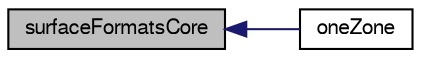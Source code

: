 digraph "surfaceFormatsCore"
{
  bgcolor="transparent";
  edge [fontname="FreeSans",fontsize="10",labelfontname="FreeSans",labelfontsize="10"];
  node [fontname="FreeSans",fontsize="10",shape=record];
  rankdir="LR";
  Node1 [label="surfaceFormatsCore",height=0.2,width=0.4,color="black", fillcolor="grey75", style="filled", fontcolor="black"];
  Node1 -> Node2 [dir="back",color="midnightblue",fontsize="10",style="solid",fontname="FreeSans"];
  Node2 [label="oneZone",height=0.2,width=0.4,color="black",URL="$a29654.html#a74d96762df3c55061bbb784e4f738a75",tooltip="Return a list with a single entry,. "];
}
